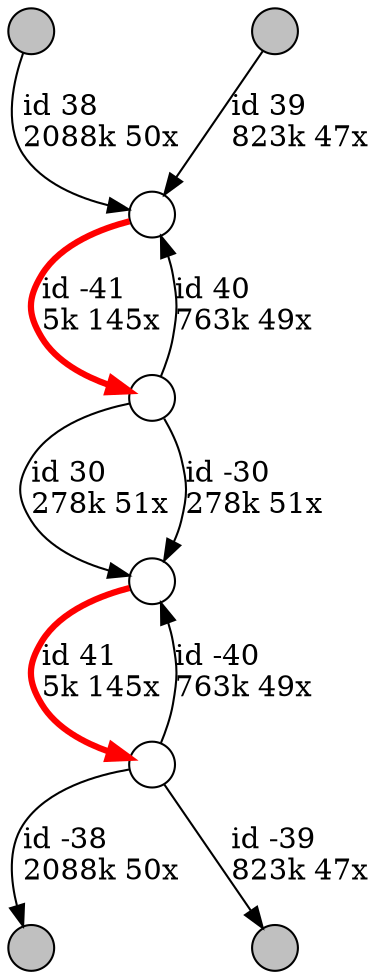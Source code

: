 digraph {
nodesep = 0.5;
node [shape = circle, label = "", height = 0.3];
"0" [style = "filled", fillcolor = "grey"];
"1" [style = "filled", fillcolor = "grey"];
"2" [style = "filled", fillcolor = "grey"];
"3" [style = "filled", fillcolor = "grey"];
"5" -> "4" [label = "id -41\l5k 145x", color = "red" , penwidth = 3] ;
"7" -> "6" [label = "id 41\l5k 145x", color = "red" , penwidth = 3] ;
"6" -> "7" [label = "id -40\l763k 49x", color = "black"] ;
"4" -> "5" [label = "id 40\l763k 49x", color = "black"] ;
"6" -> "1" [label = "id -38\l2088k 50x", color = "black"] ;
"0" -> "5" [label = "id 38\l2088k 50x", color = "black"] ;
"4" -> "7" [label = "id 30\l278k 51x", color = "black"] ;
"4" -> "7" [label = "id -30\l278k 51x", color = "black"] ;
"6" -> "2" [label = "id -39\l823k 47x", color = "black"] ;
"3" -> "5" [label = "id 39\l823k 47x", color = "black"] ;
}
